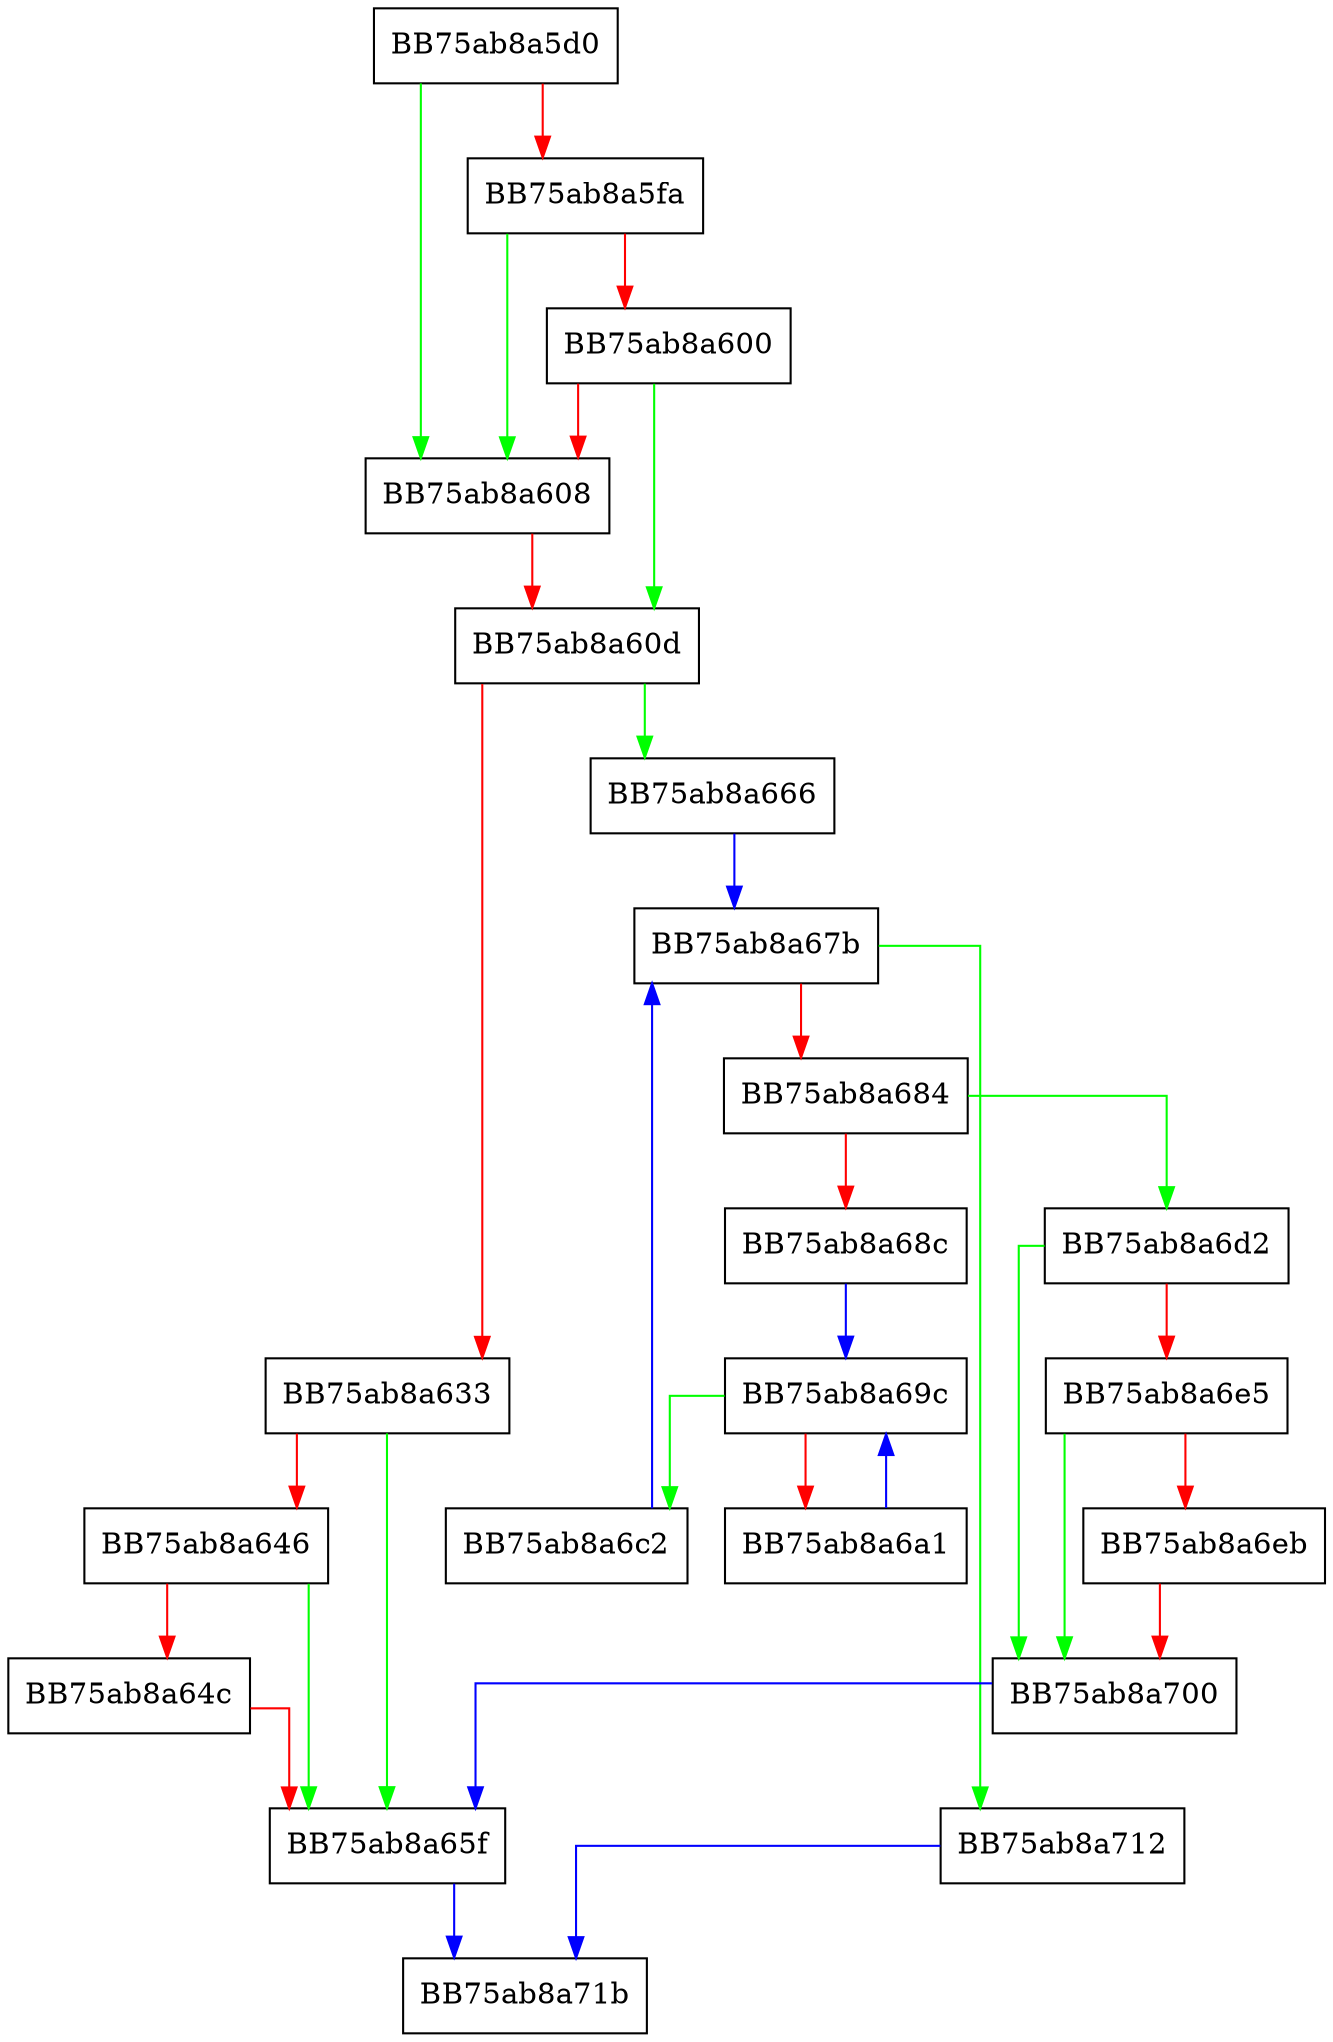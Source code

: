 digraph Serialize {
  node [shape="box"];
  graph [splines=ortho];
  BB75ab8a5d0 -> BB75ab8a608 [color="green"];
  BB75ab8a5d0 -> BB75ab8a5fa [color="red"];
  BB75ab8a5fa -> BB75ab8a608 [color="green"];
  BB75ab8a5fa -> BB75ab8a600 [color="red"];
  BB75ab8a600 -> BB75ab8a60d [color="green"];
  BB75ab8a600 -> BB75ab8a608 [color="red"];
  BB75ab8a608 -> BB75ab8a60d [color="red"];
  BB75ab8a60d -> BB75ab8a666 [color="green"];
  BB75ab8a60d -> BB75ab8a633 [color="red"];
  BB75ab8a633 -> BB75ab8a65f [color="green"];
  BB75ab8a633 -> BB75ab8a646 [color="red"];
  BB75ab8a646 -> BB75ab8a65f [color="green"];
  BB75ab8a646 -> BB75ab8a64c [color="red"];
  BB75ab8a64c -> BB75ab8a65f [color="red"];
  BB75ab8a65f -> BB75ab8a71b [color="blue"];
  BB75ab8a666 -> BB75ab8a67b [color="blue"];
  BB75ab8a67b -> BB75ab8a712 [color="green"];
  BB75ab8a67b -> BB75ab8a684 [color="red"];
  BB75ab8a684 -> BB75ab8a6d2 [color="green"];
  BB75ab8a684 -> BB75ab8a68c [color="red"];
  BB75ab8a68c -> BB75ab8a69c [color="blue"];
  BB75ab8a69c -> BB75ab8a6c2 [color="green"];
  BB75ab8a69c -> BB75ab8a6a1 [color="red"];
  BB75ab8a6a1 -> BB75ab8a69c [color="blue"];
  BB75ab8a6c2 -> BB75ab8a67b [color="blue"];
  BB75ab8a6d2 -> BB75ab8a700 [color="green"];
  BB75ab8a6d2 -> BB75ab8a6e5 [color="red"];
  BB75ab8a6e5 -> BB75ab8a700 [color="green"];
  BB75ab8a6e5 -> BB75ab8a6eb [color="red"];
  BB75ab8a6eb -> BB75ab8a700 [color="red"];
  BB75ab8a700 -> BB75ab8a65f [color="blue"];
  BB75ab8a712 -> BB75ab8a71b [color="blue"];
}